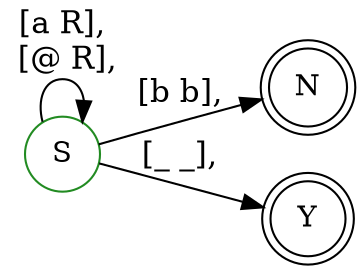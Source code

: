 digraph G {
    rankdir="LR";
    N [label="N", shape="doublecircle", color="black"];
    Y [label="Y", shape="doublecircle", color="black"];
    S [label="S", shape="circle", color="forestgreen"];
    S -> Y [label="[_ _],", fontsize=15];
    S -> N [label="[b b],", fontsize=15];
    S -> S [label="[a R],\n [@ R],", fontsize=15];
}
